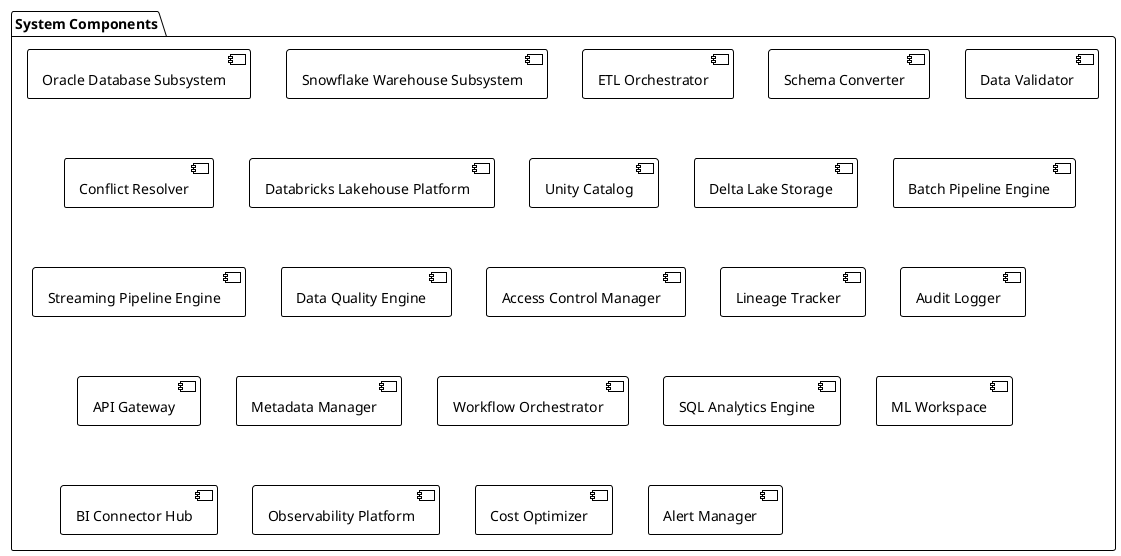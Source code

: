@startuml
!theme plain

package "System Components" {
  [Oracle Database Subsystem]
  [Snowflake Warehouse Subsystem]
  [ETL Orchestrator]
  [Schema Converter]
  [Data Validator]
  [Conflict Resolver]
  [Databricks Lakehouse Platform]
  [Unity Catalog]
  [Delta Lake Storage]
  [Batch Pipeline Engine]
  [Streaming Pipeline Engine]
  [Data Quality Engine]
  [Access Control Manager]
  [Lineage Tracker]
  [Audit Logger]
  [API Gateway]
  [Metadata Manager]
  [Workflow Orchestrator]
  [SQL Analytics Engine]
  [ML Workspace]
  [BI Connector Hub]
  [Observability Platform]
  [Cost Optimizer]
  [Alert Manager]
}


@enduml
